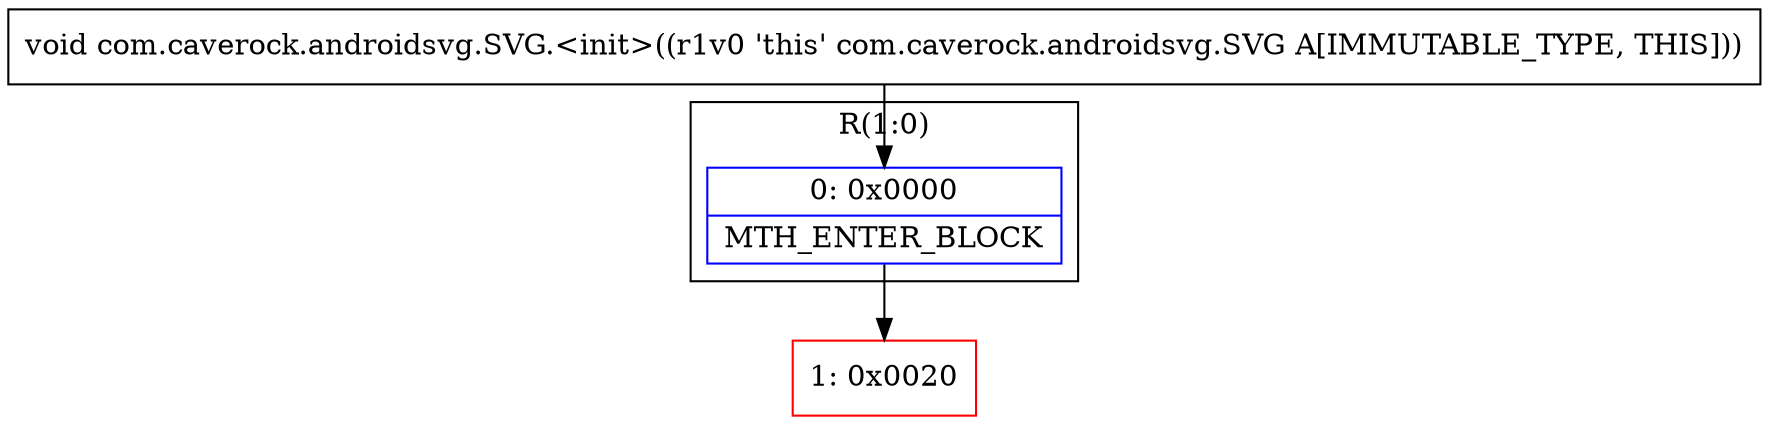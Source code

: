 digraph "CFG forcom.caverock.androidsvg.SVG.\<init\>()V" {
subgraph cluster_Region_1876448914 {
label = "R(1:0)";
node [shape=record,color=blue];
Node_0 [shape=record,label="{0\:\ 0x0000|MTH_ENTER_BLOCK\l}"];
}
Node_1 [shape=record,color=red,label="{1\:\ 0x0020}"];
MethodNode[shape=record,label="{void com.caverock.androidsvg.SVG.\<init\>((r1v0 'this' com.caverock.androidsvg.SVG A[IMMUTABLE_TYPE, THIS])) }"];
MethodNode -> Node_0;
Node_0 -> Node_1;
}

